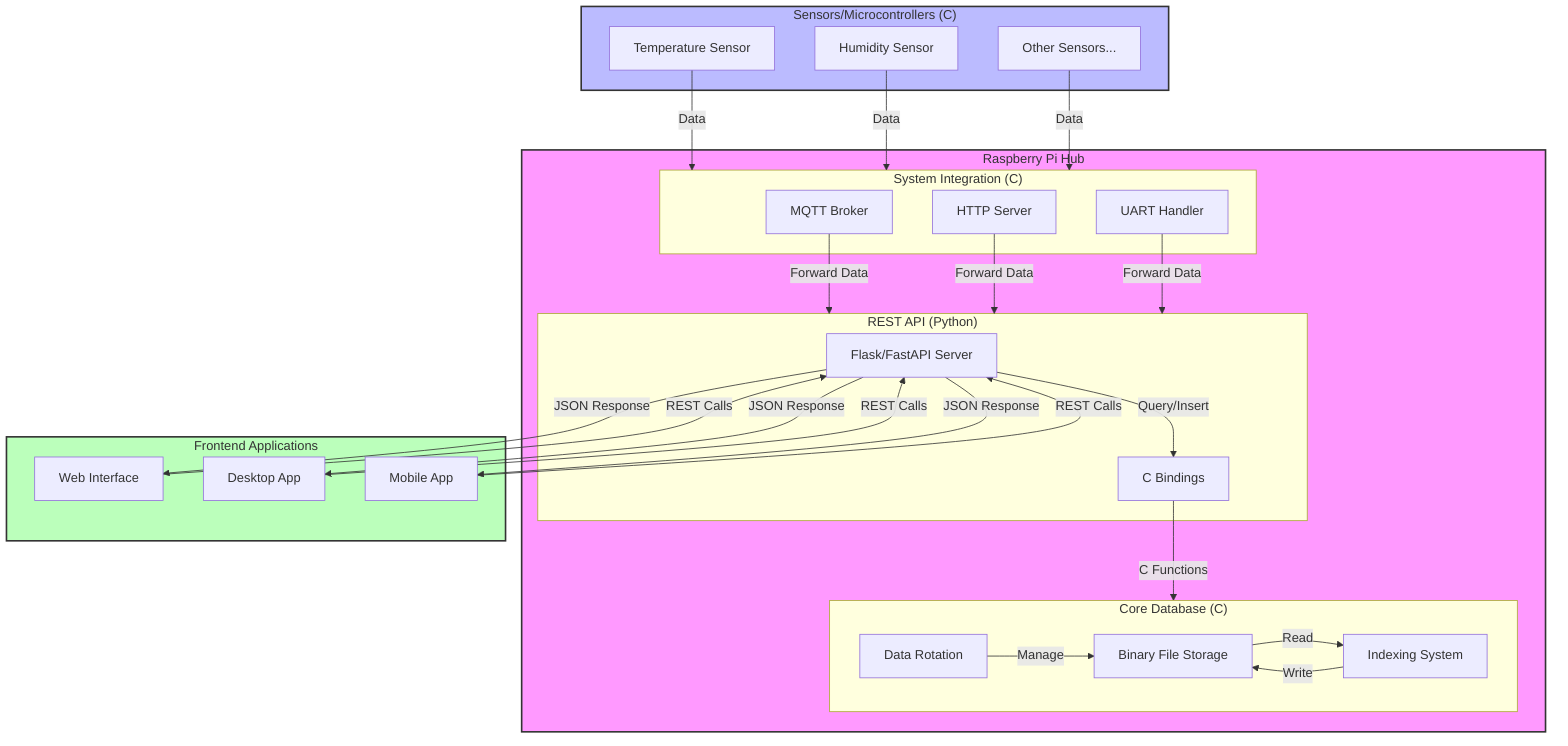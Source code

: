 flowchart TB
    subgraph Sensors["Sensors/Microcontrollers (C)"]
        S1[Temperature Sensor]
        S2[Humidity Sensor]
        S3[Other Sensors...]
    end

    subgraph RaspberryPi["Raspberry Pi Hub"]
        subgraph Integration["System Integration (C)"]
            MQTT[MQTT Broker]
            HTTP[HTTP Server]
            UART[UART Handler]
        end

        subgraph API["REST API (Python)"]
            Flask[Flask/FastAPI Server]
            Bindings[C Bindings]
        end

        subgraph DB["Core Database (C)"]
            Storage[Binary File Storage]
            Index[Indexing System]
            DataRotation[Data Rotation]
        end
    end

    subgraph Frontend["Frontend Applications"]
        Web[Web Interface]
        Desktop[Desktop App]
        Mobile[Mobile App]
    end

    %% Sensor connections
    S1 --> |Data| Integration
    S2 --> |Data| Integration
    S3 --> |Data| Integration

    %% Integration layer connections
    MQTT --> |Forward Data| API
    HTTP --> |Forward Data| API
    UART --> |Forward Data| API

    %% API connections
    Flask --> |Query/Insert| Bindings
    Bindings --> |C Functions| DB

    %% Database internal flow
    Storage --> |Read| Index
    Index --> |Write| Storage
    DataRotation --> |Manage| Storage

    %% Frontend connections
    Web --> |REST Calls| Flask
    Desktop --> |REST Calls| Flask
    Mobile --> |REST Calls| Flask

    %% Return data flow
    Flask --> |JSON Response| Web
    Flask --> |JSON Response| Desktop
    Flask --> |JSON Response| Mobile

    style RaspberryPi fill:#f9f,stroke:#333,stroke-width:2px
    style Sensors fill:#bbf,stroke:#333,stroke-width:2px
    style Frontend fill:#bfb,stroke:#333,stroke-width:2px